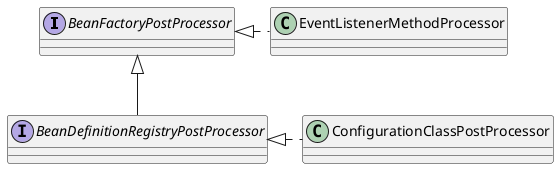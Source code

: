 @startuml

interface BeanFactoryPostProcessor
interface BeanDefinitionRegistryPostProcessor

BeanFactoryPostProcessor <|-- BeanDefinitionRegistryPostProcessor
BeanFactoryPostProcessor <|.right. EventListenerMethodProcessor
BeanDefinitionRegistryPostProcessor <|.right. ConfigurationClassPostProcessor

@enduml
